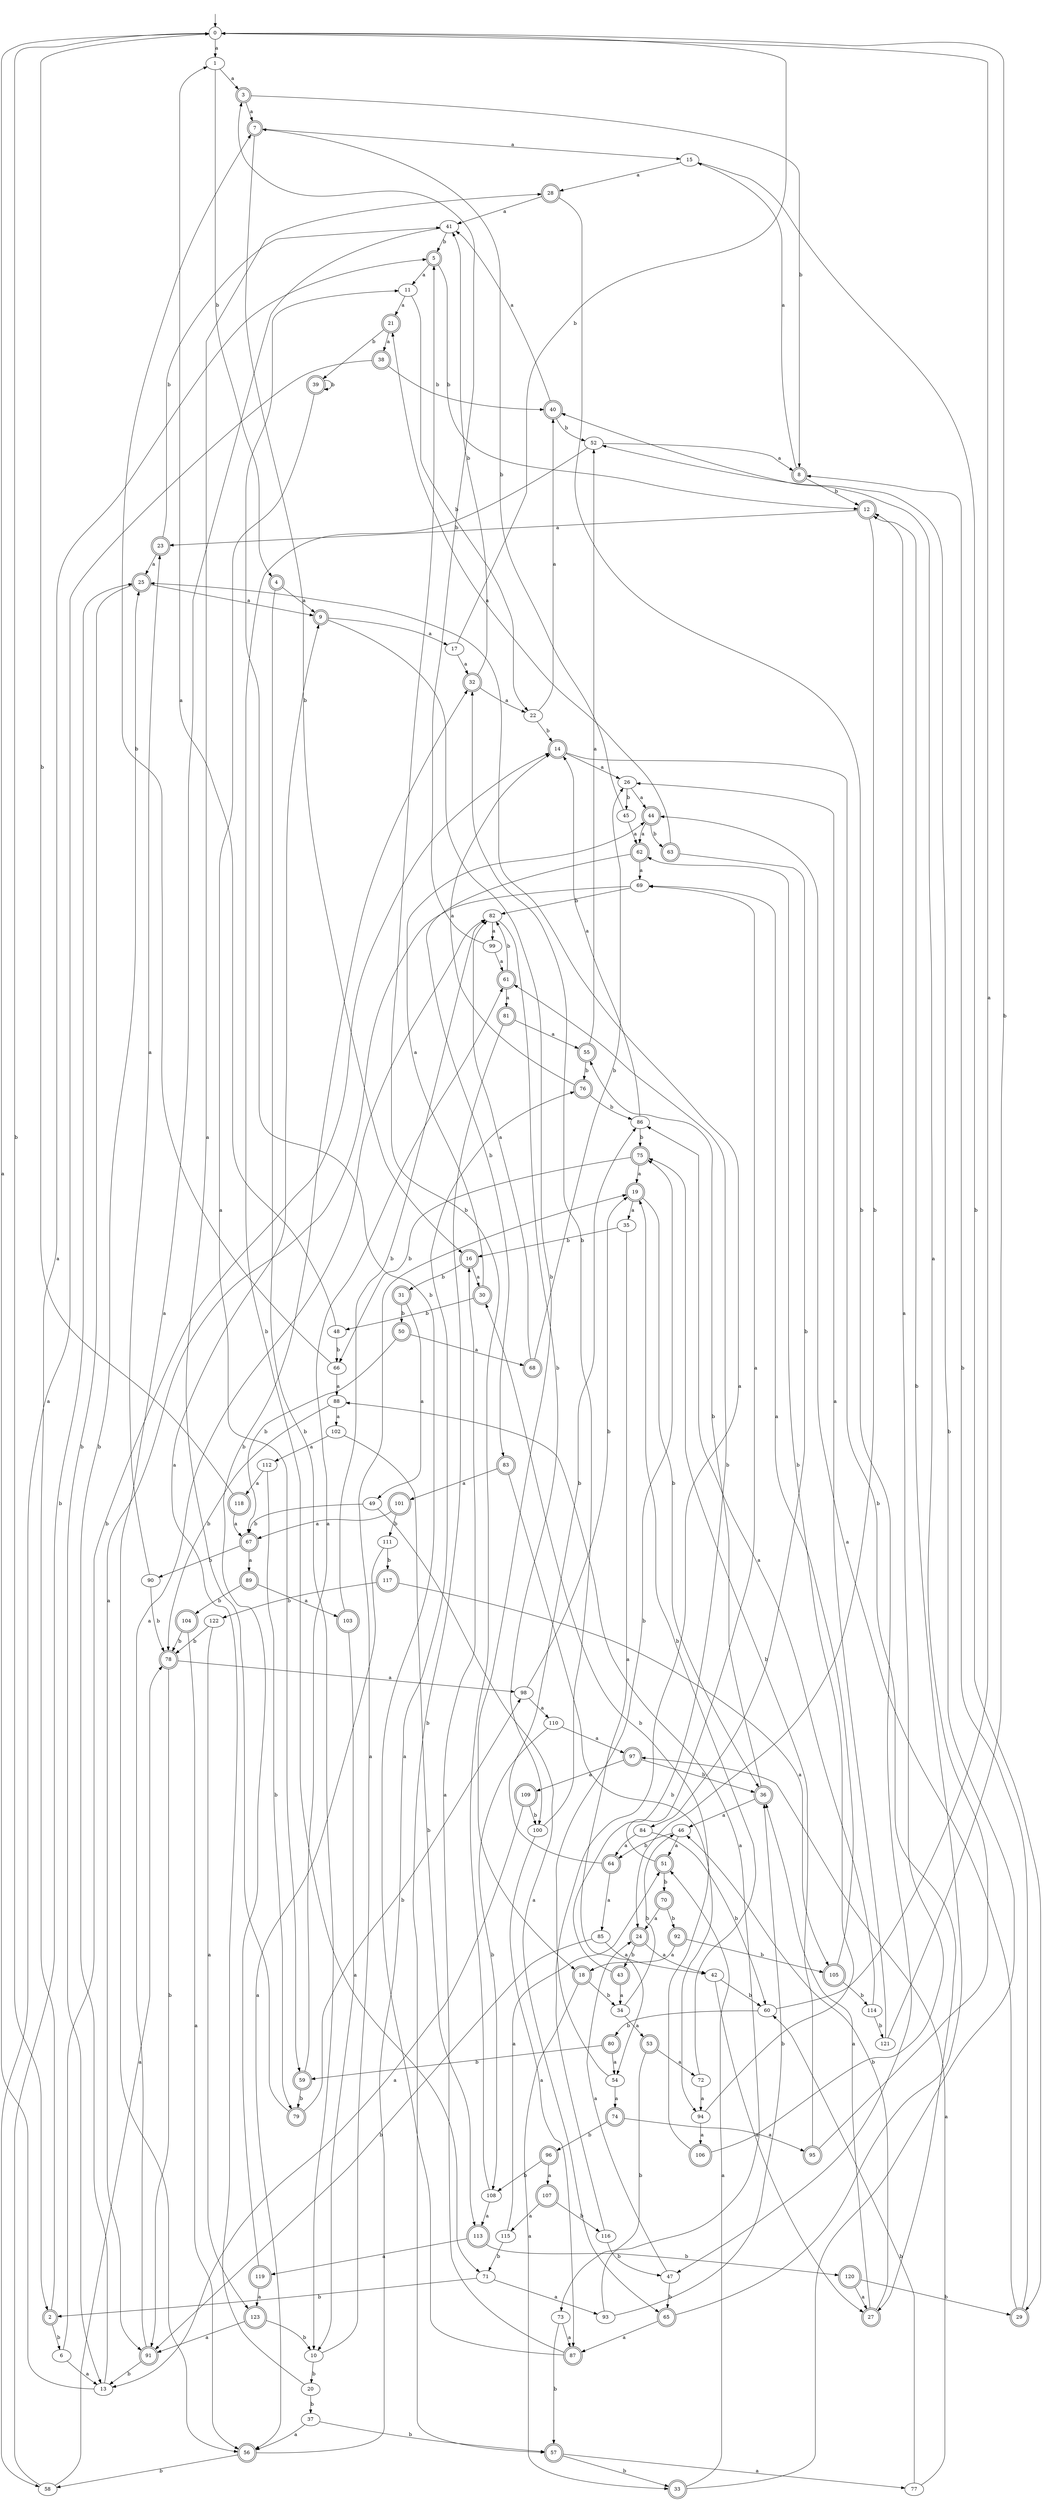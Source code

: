 digraph RandomDFA {
  __start0 [label="", shape=none];
  __start0 -> 0 [label=""];
  0 [shape=circle]
  0 -> 1 [label="a"]
  0 -> 2 [label="b"]
  1
  1 -> 3 [label="a"]
  1 -> 4 [label="b"]
  2 [shape=doublecircle]
  2 -> 5 [label="a"]
  2 -> 6 [label="b"]
  3 [shape=doublecircle]
  3 -> 7 [label="a"]
  3 -> 8 [label="b"]
  4 [shape=doublecircle]
  4 -> 9 [label="a"]
  4 -> 10 [label="b"]
  5 [shape=doublecircle]
  5 -> 11 [label="a"]
  5 -> 12 [label="b"]
  6
  6 -> 13 [label="a"]
  6 -> 14 [label="b"]
  7 [shape=doublecircle]
  7 -> 15 [label="a"]
  7 -> 16 [label="b"]
  8 [shape=doublecircle]
  8 -> 15 [label="a"]
  8 -> 12 [label="b"]
  9 [shape=doublecircle]
  9 -> 17 [label="a"]
  9 -> 18 [label="b"]
  10
  10 -> 19 [label="a"]
  10 -> 20 [label="b"]
  11
  11 -> 21 [label="a"]
  11 -> 22 [label="b"]
  12 [shape=doublecircle]
  12 -> 23 [label="a"]
  12 -> 24 [label="b"]
  13
  13 -> 0 [label="a"]
  13 -> 25 [label="b"]
  14 [shape=doublecircle]
  14 -> 26 [label="a"]
  14 -> 27 [label="b"]
  15
  15 -> 28 [label="a"]
  15 -> 29 [label="b"]
  16 [shape=doublecircle]
  16 -> 30 [label="a"]
  16 -> 31 [label="b"]
  17
  17 -> 32 [label="a"]
  17 -> 0 [label="b"]
  18 [shape=doublecircle]
  18 -> 33 [label="a"]
  18 -> 34 [label="b"]
  19 [shape=doublecircle]
  19 -> 35 [label="a"]
  19 -> 36 [label="b"]
  20
  20 -> 9 [label="a"]
  20 -> 37 [label="b"]
  21 [shape=doublecircle]
  21 -> 38 [label="a"]
  21 -> 39 [label="b"]
  22
  22 -> 40 [label="a"]
  22 -> 14 [label="b"]
  23 [shape=doublecircle]
  23 -> 25 [label="a"]
  23 -> 41 [label="b"]
  24 [shape=doublecircle]
  24 -> 42 [label="a"]
  24 -> 43 [label="b"]
  25 [shape=doublecircle]
  25 -> 9 [label="a"]
  25 -> 13 [label="b"]
  26
  26 -> 44 [label="a"]
  26 -> 45 [label="b"]
  27 [shape=doublecircle]
  27 -> 36 [label="a"]
  27 -> 46 [label="b"]
  28 [shape=doublecircle]
  28 -> 41 [label="a"]
  28 -> 47 [label="b"]
  29 [shape=doublecircle]
  29 -> 44 [label="a"]
  29 -> 8 [label="b"]
  30 [shape=doublecircle]
  30 -> 44 [label="a"]
  30 -> 48 [label="b"]
  31 [shape=doublecircle]
  31 -> 49 [label="a"]
  31 -> 50 [label="b"]
  32 [shape=doublecircle]
  32 -> 22 [label="a"]
  32 -> 41 [label="b"]
  33 [shape=doublecircle]
  33 -> 51 [label="a"]
  33 -> 52 [label="b"]
  34
  34 -> 53 [label="a"]
  34 -> 46 [label="b"]
  35
  35 -> 54 [label="a"]
  35 -> 16 [label="b"]
  36 [shape=doublecircle]
  36 -> 46 [label="a"]
  36 -> 55 [label="b"]
  37
  37 -> 56 [label="a"]
  37 -> 57 [label="b"]
  38 [shape=doublecircle]
  38 -> 58 [label="a"]
  38 -> 40 [label="b"]
  39 [shape=doublecircle]
  39 -> 59 [label="a"]
  39 -> 39 [label="b"]
  40 [shape=doublecircle]
  40 -> 41 [label="a"]
  40 -> 52 [label="b"]
  41
  41 -> 56 [label="a"]
  41 -> 5 [label="b"]
  42
  42 -> 27 [label="a"]
  42 -> 60 [label="b"]
  43 [shape=doublecircle]
  43 -> 34 [label="a"]
  43 -> 61 [label="b"]
  44 [shape=doublecircle]
  44 -> 62 [label="a"]
  44 -> 63 [label="b"]
  45
  45 -> 62 [label="a"]
  45 -> 7 [label="b"]
  46
  46 -> 51 [label="a"]
  46 -> 64 [label="b"]
  47
  47 -> 24 [label="a"]
  47 -> 65 [label="b"]
  48
  48 -> 1 [label="a"]
  48 -> 66 [label="b"]
  49
  49 -> 65 [label="a"]
  49 -> 67 [label="b"]
  50 [shape=doublecircle]
  50 -> 68 [label="a"]
  50 -> 67 [label="b"]
  51 [shape=doublecircle]
  51 -> 69 [label="a"]
  51 -> 70 [label="b"]
  52
  52 -> 8 [label="a"]
  52 -> 71 [label="b"]
  53 [shape=doublecircle]
  53 -> 72 [label="a"]
  53 -> 73 [label="b"]
  54
  54 -> 74 [label="a"]
  54 -> 75 [label="b"]
  55 [shape=doublecircle]
  55 -> 52 [label="a"]
  55 -> 76 [label="b"]
  56 [shape=doublecircle]
  56 -> 76 [label="a"]
  56 -> 58 [label="b"]
  57 [shape=doublecircle]
  57 -> 77 [label="a"]
  57 -> 33 [label="b"]
  58
  58 -> 78 [label="a"]
  58 -> 25 [label="b"]
  59 [shape=doublecircle]
  59 -> 61 [label="a"]
  59 -> 79 [label="b"]
  60
  60 -> 0 [label="a"]
  60 -> 80 [label="b"]
  61 [shape=doublecircle]
  61 -> 81 [label="a"]
  61 -> 82 [label="b"]
  62 [shape=doublecircle]
  62 -> 69 [label="a"]
  62 -> 83 [label="b"]
  63 [shape=doublecircle]
  63 -> 21 [label="a"]
  63 -> 84 [label="b"]
  64 [shape=doublecircle]
  64 -> 85 [label="a"]
  64 -> 86 [label="b"]
  65 [shape=doublecircle]
  65 -> 87 [label="a"]
  65 -> 12 [label="b"]
  66
  66 -> 88 [label="a"]
  66 -> 7 [label="b"]
  67 [shape=doublecircle]
  67 -> 89 [label="a"]
  67 -> 90 [label="b"]
  68 [shape=doublecircle]
  68 -> 82 [label="a"]
  68 -> 26 [label="b"]
  69
  69 -> 91 [label="a"]
  69 -> 82 [label="b"]
  70 [shape=doublecircle]
  70 -> 24 [label="a"]
  70 -> 92 [label="b"]
  71
  71 -> 93 [label="a"]
  71 -> 2 [label="b"]
  72
  72 -> 94 [label="a"]
  72 -> 19 [label="b"]
  73
  73 -> 87 [label="a"]
  73 -> 57 [label="b"]
  74 [shape=doublecircle]
  74 -> 95 [label="a"]
  74 -> 96 [label="b"]
  75 [shape=doublecircle]
  75 -> 19 [label="a"]
  75 -> 66 [label="b"]
  76 [shape=doublecircle]
  76 -> 14 [label="a"]
  76 -> 86 [label="b"]
  77
  77 -> 97 [label="a"]
  77 -> 60 [label="b"]
  78 [shape=doublecircle]
  78 -> 98 [label="a"]
  78 -> 91 [label="b"]
  79 [shape=doublecircle]
  79 -> 28 [label="a"]
  79 -> 98 [label="b"]
  80 [shape=doublecircle]
  80 -> 54 [label="a"]
  80 -> 59 [label="b"]
  81 [shape=doublecircle]
  81 -> 55 [label="a"]
  81 -> 57 [label="b"]
  82
  82 -> 99 [label="a"]
  82 -> 100 [label="b"]
  83 [shape=doublecircle]
  83 -> 101 [label="a"]
  83 -> 94 [label="b"]
  84
  84 -> 64 [label="a"]
  84 -> 60 [label="b"]
  85
  85 -> 42 [label="a"]
  85 -> 91 [label="b"]
  86
  86 -> 14 [label="a"]
  86 -> 75 [label="b"]
  87 [shape=doublecircle]
  87 -> 16 [label="a"]
  87 -> 11 [label="b"]
  88
  88 -> 102 [label="a"]
  88 -> 78 [label="b"]
  89 [shape=doublecircle]
  89 -> 103 [label="a"]
  89 -> 104 [label="b"]
  90
  90 -> 23 [label="a"]
  90 -> 78 [label="b"]
  91 [shape=doublecircle]
  91 -> 82 [label="a"]
  91 -> 13 [label="b"]
  92 [shape=doublecircle]
  92 -> 18 [label="a"]
  92 -> 105 [label="b"]
  93
  93 -> 88 [label="a"]
  93 -> 36 [label="b"]
  94
  94 -> 106 [label="a"]
  94 -> 62 [label="b"]
  95 [shape=doublecircle]
  95 -> 40 [label="a"]
  95 -> 75 [label="b"]
  96 [shape=doublecircle]
  96 -> 107 [label="a"]
  96 -> 108 [label="b"]
  97 [shape=doublecircle]
  97 -> 109 [label="a"]
  97 -> 36 [label="b"]
  98
  98 -> 110 [label="a"]
  98 -> 19 [label="b"]
  99
  99 -> 61 [label="a"]
  99 -> 3 [label="b"]
  100
  100 -> 87 [label="a"]
  100 -> 32 [label="b"]
  101 [shape=doublecircle]
  101 -> 67 [label="a"]
  101 -> 111 [label="b"]
  102
  102 -> 112 [label="a"]
  102 -> 113 [label="b"]
  103 [shape=doublecircle]
  103 -> 10 [label="a"]
  103 -> 82 [label="b"]
  104 [shape=doublecircle]
  104 -> 56 [label="a"]
  104 -> 78 [label="b"]
  105 [shape=doublecircle]
  105 -> 69 [label="a"]
  105 -> 114 [label="b"]
  106 [shape=doublecircle]
  106 -> 12 [label="a"]
  106 -> 30 [label="b"]
  107 [shape=doublecircle]
  107 -> 115 [label="a"]
  107 -> 116 [label="b"]
  108
  108 -> 113 [label="a"]
  108 -> 5 [label="b"]
  109 [shape=doublecircle]
  109 -> 13 [label="a"]
  109 -> 100 [label="b"]
  110
  110 -> 97 [label="a"]
  110 -> 108 [label="b"]
  111
  111 -> 56 [label="a"]
  111 -> 117 [label="b"]
  112
  112 -> 118 [label="a"]
  112 -> 79 [label="b"]
  113 [shape=doublecircle]
  113 -> 119 [label="a"]
  113 -> 120 [label="b"]
  114
  114 -> 86 [label="a"]
  114 -> 121 [label="b"]
  115
  115 -> 51 [label="a"]
  115 -> 71 [label="b"]
  116
  116 -> 25 [label="a"]
  116 -> 47 [label="b"]
  117 [shape=doublecircle]
  117 -> 105 [label="a"]
  117 -> 122 [label="b"]
  118 [shape=doublecircle]
  118 -> 67 [label="a"]
  118 -> 0 [label="b"]
  119 [shape=doublecircle]
  119 -> 123 [label="a"]
  119 -> 32 [label="b"]
  120 [shape=doublecircle]
  120 -> 27 [label="a"]
  120 -> 29 [label="b"]
  121
  121 -> 26 [label="a"]
  121 -> 0 [label="b"]
  122
  122 -> 123 [label="a"]
  122 -> 78 [label="b"]
  123 [shape=doublecircle]
  123 -> 91 [label="a"]
  123 -> 10 [label="b"]
}
